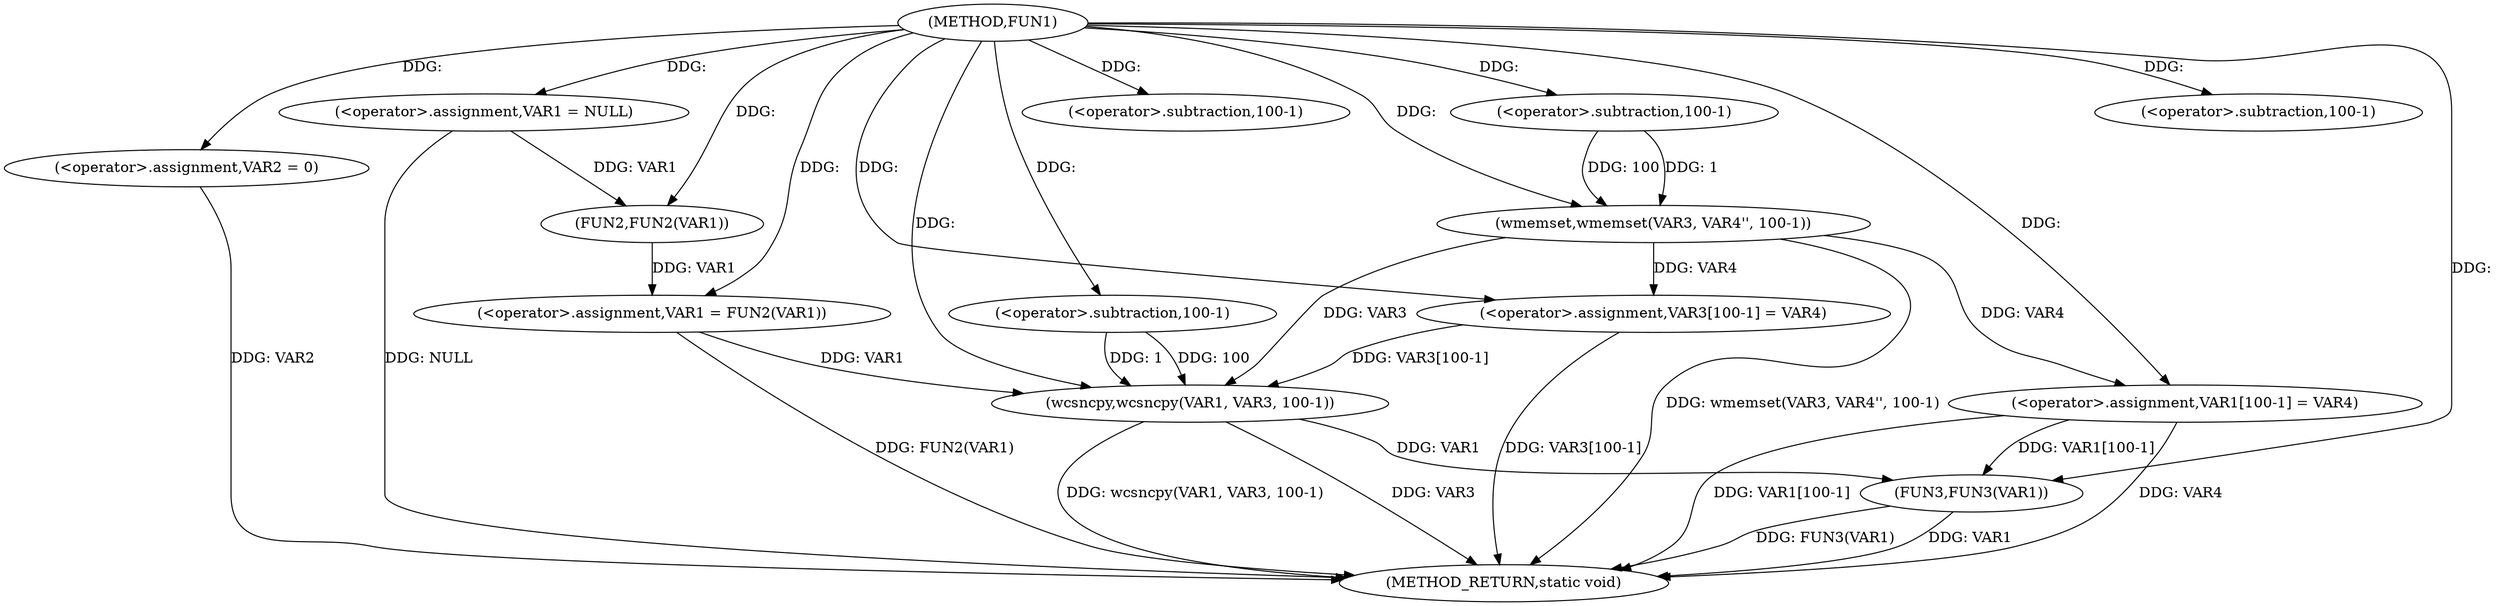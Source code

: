 digraph FUN1 {  
"1000100" [label = "(METHOD,FUN1)" ]
"1000143" [label = "(METHOD_RETURN,static void)" ]
"1000103" [label = "(<operator>.assignment,VAR1 = NULL)" ]
"1000106" [label = "(<operator>.assignment,VAR2 = 0)" ]
"1000109" [label = "(<operator>.assignment,VAR1 = FUN2(VAR1))" ]
"1000111" [label = "(FUN2,FUN2(VAR1))" ]
"1000115" [label = "(wmemset,wmemset(VAR3, VAR4'', 100-1))" ]
"1000118" [label = "(<operator>.subtraction,100-1)" ]
"1000121" [label = "(<operator>.assignment,VAR3[100-1] = VAR4)" ]
"1000124" [label = "(<operator>.subtraction,100-1)" ]
"1000128" [label = "(wcsncpy,wcsncpy(VAR1, VAR3, 100-1))" ]
"1000131" [label = "(<operator>.subtraction,100-1)" ]
"1000134" [label = "(<operator>.assignment,VAR1[100-1] = VAR4)" ]
"1000137" [label = "(<operator>.subtraction,100-1)" ]
"1000141" [label = "(FUN3,FUN3(VAR1))" ]
  "1000128" -> "1000143"  [ label = "DDG: VAR3"] 
  "1000141" -> "1000143"  [ label = "DDG: VAR1"] 
  "1000106" -> "1000143"  [ label = "DDG: VAR2"] 
  "1000103" -> "1000143"  [ label = "DDG: NULL"] 
  "1000141" -> "1000143"  [ label = "DDG: FUN3(VAR1)"] 
  "1000134" -> "1000143"  [ label = "DDG: VAR4"] 
  "1000134" -> "1000143"  [ label = "DDG: VAR1[100-1]"] 
  "1000121" -> "1000143"  [ label = "DDG: VAR3[100-1]"] 
  "1000128" -> "1000143"  [ label = "DDG: wcsncpy(VAR1, VAR3, 100-1)"] 
  "1000109" -> "1000143"  [ label = "DDG: FUN2(VAR1)"] 
  "1000115" -> "1000143"  [ label = "DDG: wmemset(VAR3, VAR4'', 100-1)"] 
  "1000100" -> "1000103"  [ label = "DDG: "] 
  "1000100" -> "1000106"  [ label = "DDG: "] 
  "1000111" -> "1000109"  [ label = "DDG: VAR1"] 
  "1000100" -> "1000109"  [ label = "DDG: "] 
  "1000103" -> "1000111"  [ label = "DDG: VAR1"] 
  "1000100" -> "1000111"  [ label = "DDG: "] 
  "1000100" -> "1000115"  [ label = "DDG: "] 
  "1000118" -> "1000115"  [ label = "DDG: 100"] 
  "1000118" -> "1000115"  [ label = "DDG: 1"] 
  "1000100" -> "1000118"  [ label = "DDG: "] 
  "1000115" -> "1000121"  [ label = "DDG: VAR4"] 
  "1000100" -> "1000121"  [ label = "DDG: "] 
  "1000100" -> "1000124"  [ label = "DDG: "] 
  "1000109" -> "1000128"  [ label = "DDG: VAR1"] 
  "1000100" -> "1000128"  [ label = "DDG: "] 
  "1000121" -> "1000128"  [ label = "DDG: VAR3[100-1]"] 
  "1000115" -> "1000128"  [ label = "DDG: VAR3"] 
  "1000131" -> "1000128"  [ label = "DDG: 100"] 
  "1000131" -> "1000128"  [ label = "DDG: 1"] 
  "1000100" -> "1000131"  [ label = "DDG: "] 
  "1000100" -> "1000134"  [ label = "DDG: "] 
  "1000115" -> "1000134"  [ label = "DDG: VAR4"] 
  "1000100" -> "1000137"  [ label = "DDG: "] 
  "1000128" -> "1000141"  [ label = "DDG: VAR1"] 
  "1000134" -> "1000141"  [ label = "DDG: VAR1[100-1]"] 
  "1000100" -> "1000141"  [ label = "DDG: "] 
}
